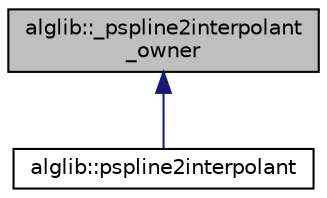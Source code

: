 digraph "alglib::_pspline2interpolant_owner"
{
  edge [fontname="Helvetica",fontsize="10",labelfontname="Helvetica",labelfontsize="10"];
  node [fontname="Helvetica",fontsize="10",shape=record];
  Node0 [label="alglib::_pspline2interpolant\l_owner",height=0.2,width=0.4,color="black", fillcolor="grey75", style="filled", fontcolor="black"];
  Node0 -> Node1 [dir="back",color="midnightblue",fontsize="10",style="solid",fontname="Helvetica"];
  Node1 [label="alglib::pspline2interpolant",height=0.2,width=0.4,color="black", fillcolor="white", style="filled",URL="$classalglib_1_1pspline2interpolant.html"];
}
